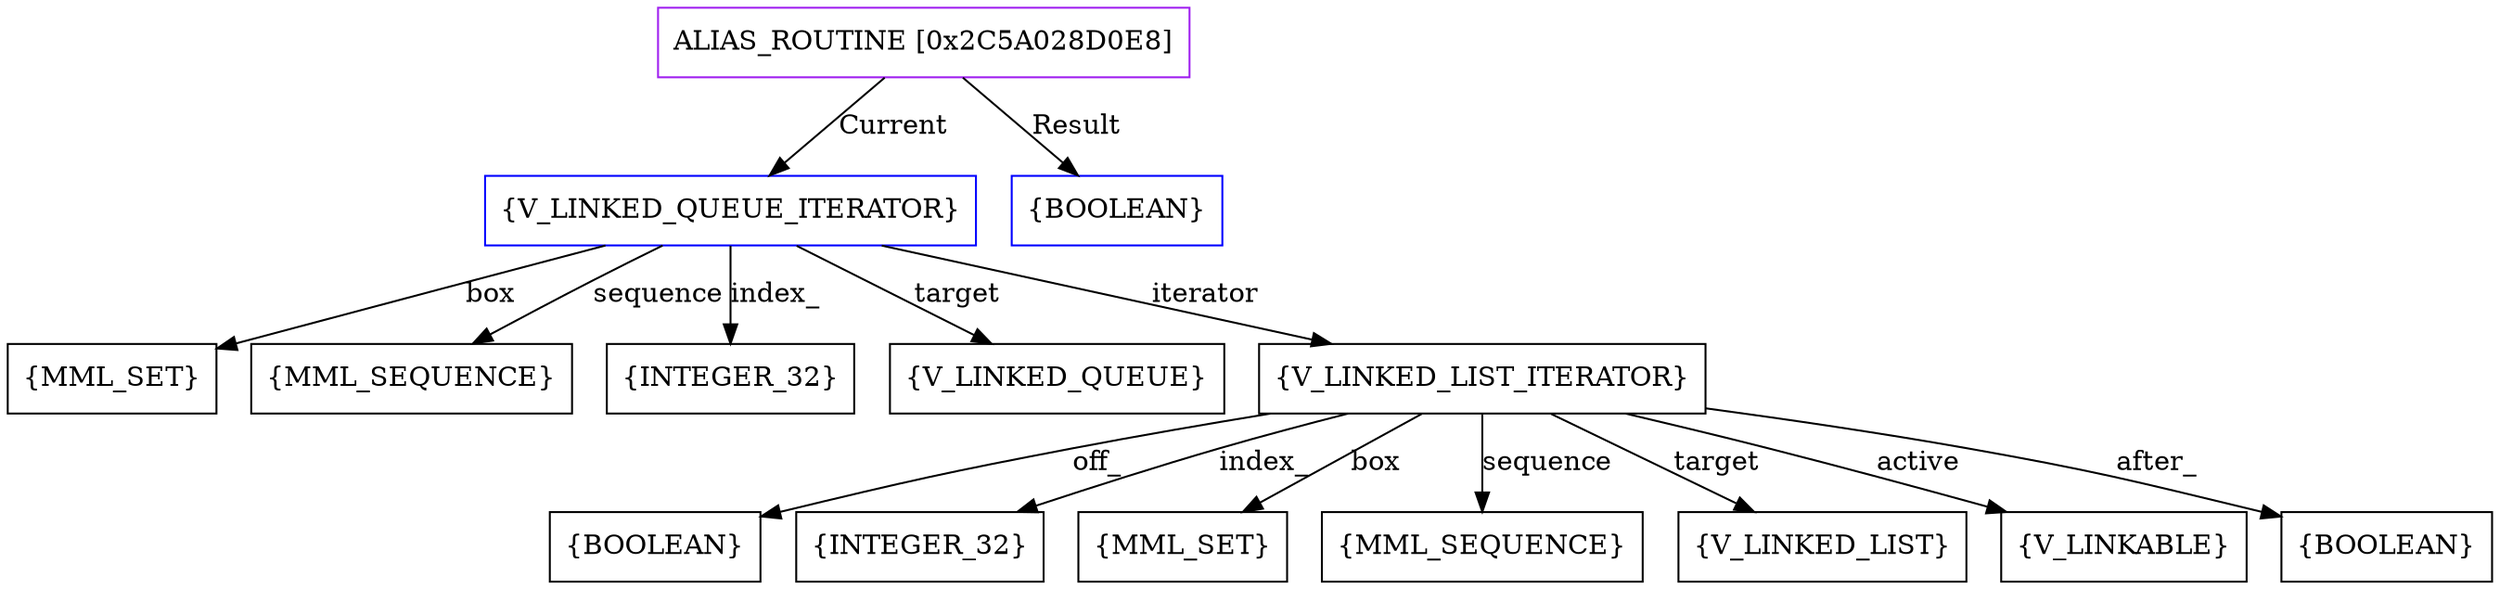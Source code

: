 digraph g {
	node [shape=box]
	b1[color=purple label=<ALIAS_ROUTINE [0x2C5A028D0E8]>]
	b2[color=blue label=<{V_LINKED_QUEUE_ITERATOR}>]
	b3[label=<{MML_SET}>]
	b4[label=<{MML_SEQUENCE}>]
	b5[label=<{INTEGER_32}>]
	b6[label=<{V_LINKED_QUEUE}>]
	b7[label=<{V_LINKED_LIST_ITERATOR}>]
	b8[label=<{BOOLEAN}>]
	b9[label=<{INTEGER_32}>]
	b10[label=<{MML_SET}>]
	b11[label=<{MML_SEQUENCE}>]
	b12[label=<{V_LINKED_LIST}>]
	b13[label=<{V_LINKABLE}>]
	b14[label=<{BOOLEAN}>]
	b15[color=blue label=<{BOOLEAN}>]
	b1->b2[label=<Current>]
	b2->b3[label=<box>]
	b2->b4[label=<sequence>]
	b2->b5[label=<index_>]
	b2->b6[label=<target>]
	b2->b7[label=<iterator>]
	b7->b8[label=<off_>]
	b7->b9[label=<index_>]
	b7->b10[label=<box>]
	b7->b11[label=<sequence>]
	b7->b12[label=<target>]
	b7->b13[label=<active>]
	b7->b14[label=<after_>]
	b1->b15[label=<Result>]
}
